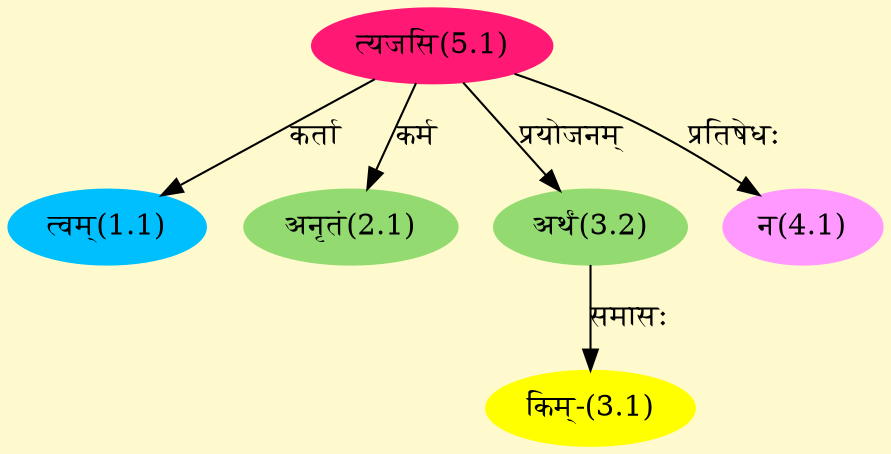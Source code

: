 digraph G{
rankdir=BT;
 compound=true;
 bgcolor="lemonchiffon1";
Node1_1 [style=filled, color="#00BFFF" label = "त्वम्(1.1)"]
Node5_1 [style=filled, color="#FF1975" label = "त्यजसि(5.1)"]
Node2_1 [style=filled, color="#93DB70" label = "अनृतं(2.1)"]
Node3_1 [style=filled, color="#FFFF00" label = "किम्-(3.1)"]
Node3_2 [style=filled, color="#93DB70" label = "अर्थं(3.2)"]
Node4_1 [style=filled, color="#FF99FF" label = "न(4.1)"]
/* Start of Relations section */

Node1_1 -> Node5_1 [  label="कर्ता"  dir="back" ]
Node2_1 -> Node5_1 [  label="कर्म"  dir="back" ]
Node3_1 -> Node3_2 [  label="समासः"  dir="back" ]
Node3_2 -> Node5_1 [  label="प्रयोजनम्"  dir="back" ]
Node4_1 -> Node5_1 [  label="प्रतिषेधः"  dir="back" ]
}
